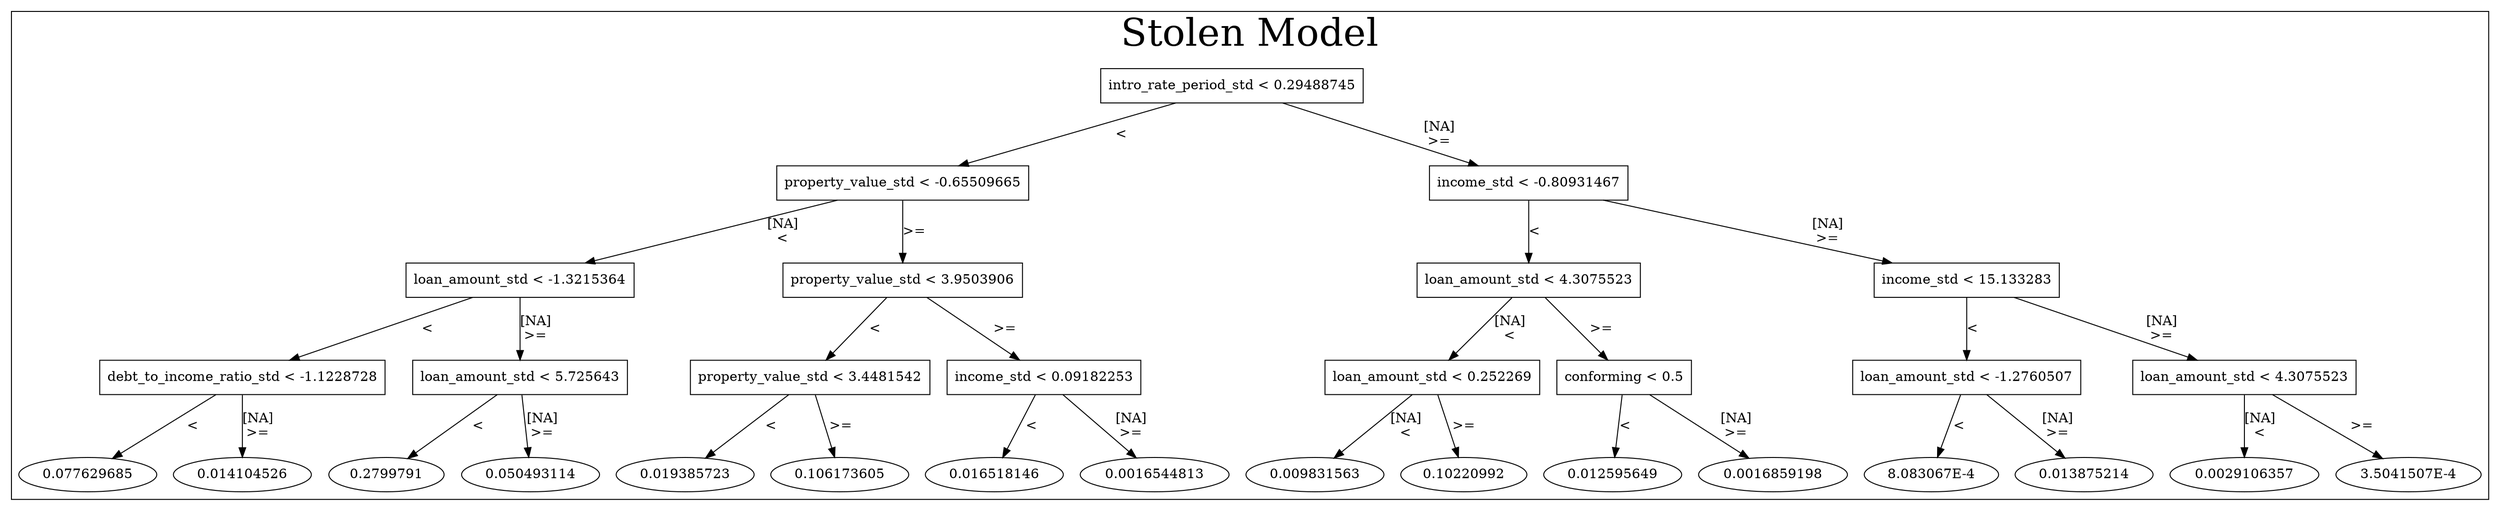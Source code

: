 /*
Generated by:
    http://https://github.com/h2oai/h2o-3/tree/master/h2o-genmodel/src/main/java/hex/genmodel/tools/PrintMojo.java
*/

/*
On a mac:

$ brew install graphviz
$ dot -Tpng file.gv -o file.png
$ open file.png
*/

digraph G {

subgraph cluster_0 {
/* Nodes */

/* Level 0 */
{
"SG_0_Node_0" [shape=box, fontsize=14, label="intro_rate_period_std < 0.29488745"]
}

/* Level 1 */
{
"SG_0_Node_1" [shape=box, fontsize=14, label="property_value_std < -0.65509665"]
"SG_0_Node_2" [shape=box, fontsize=14, label="income_std < -0.80931467"]
}

/* Level 2 */
{
"SG_0_Node_3" [shape=box, fontsize=14, label="loan_amount_std < -1.3215364"]
"SG_0_Node_4" [shape=box, fontsize=14, label="property_value_std < 3.9503906"]
"SG_0_Node_5" [shape=box, fontsize=14, label="loan_amount_std < 4.3075523"]
"SG_0_Node_6" [shape=box, fontsize=14, label="income_std < 15.133283"]
}

/* Level 3 */
{
"SG_0_Node_7" [shape=box, fontsize=14, label="debt_to_income_ratio_std < -1.1228728"]
"SG_0_Node_8" [shape=box, fontsize=14, label="loan_amount_std < 5.725643"]
"SG_0_Node_9" [shape=box, fontsize=14, label="property_value_std < 3.4481542"]
"SG_0_Node_10" [shape=box, fontsize=14, label="income_std < 0.09182253"]
"SG_0_Node_11" [shape=box, fontsize=14, label="loan_amount_std < 0.252269"]
"SG_0_Node_12" [shape=box, fontsize=14, label="conforming < 0.5"]
"SG_0_Node_13" [shape=box, fontsize=14, label="loan_amount_std < -1.2760507"]
"SG_0_Node_14" [shape=box, fontsize=14, label="loan_amount_std < 4.3075523"]
}

/* Level 4 */
{
"SG_0_Node_31" [fontsize=14, label="0.077629685"]
"SG_0_Node_32" [fontsize=14, label="0.014104526"]
"SG_0_Node_33" [fontsize=14, label="0.2799791"]
"SG_0_Node_34" [fontsize=14, label="0.050493114"]
"SG_0_Node_35" [fontsize=14, label="0.019385723"]
"SG_0_Node_36" [fontsize=14, label="0.106173605"]
"SG_0_Node_37" [fontsize=14, label="0.016518146"]
"SG_0_Node_38" [fontsize=14, label="0.0016544813"]
"SG_0_Node_39" [fontsize=14, label="0.009831563"]
"SG_0_Node_40" [fontsize=14, label="0.10220992"]
"SG_0_Node_41" [fontsize=14, label="0.012595649"]
"SG_0_Node_42" [fontsize=14, label="0.0016859198"]
"SG_0_Node_43" [fontsize=14, label="8.083067E-4"]
"SG_0_Node_44" [fontsize=14, label="0.013875214"]
"SG_0_Node_45" [fontsize=14, label="0.0029106357"]
"SG_0_Node_46" [fontsize=14, label="3.5041507E-4"]
}

/* Edges */
"SG_0_Node_0" -> "SG_0_Node_1" [fontsize=14, label="<
"]
"SG_0_Node_0" -> "SG_0_Node_2" [fontsize=14, label="[NA]
>=
"]
"SG_0_Node_2" -> "SG_0_Node_5" [fontsize=14, label="<
"]
"SG_0_Node_2" -> "SG_0_Node_6" [fontsize=14, label="[NA]
>=
"]
"SG_0_Node_6" -> "SG_0_Node_13" [fontsize=14, label="<
"]
"SG_0_Node_6" -> "SG_0_Node_14" [fontsize=14, label="[NA]
>=
"]
"SG_0_Node_14" -> "SG_0_Node_45" [fontsize=14, label="[NA]
<
"]
"SG_0_Node_14" -> "SG_0_Node_46" [fontsize=14, label=">=
"]
"SG_0_Node_13" -> "SG_0_Node_43" [fontsize=14, label="<
"]
"SG_0_Node_13" -> "SG_0_Node_44" [fontsize=14, label="[NA]
>=
"]
"SG_0_Node_5" -> "SG_0_Node_11" [fontsize=14, label="[NA]
<
"]
"SG_0_Node_5" -> "SG_0_Node_12" [fontsize=14, label=">=
"]
"SG_0_Node_12" -> "SG_0_Node_41" [fontsize=14, label="<
"]
"SG_0_Node_12" -> "SG_0_Node_42" [fontsize=14, label="[NA]
>=
"]
"SG_0_Node_11" -> "SG_0_Node_39" [fontsize=14, label="[NA]
<
"]
"SG_0_Node_11" -> "SG_0_Node_40" [fontsize=14, label=">=
"]
"SG_0_Node_1" -> "SG_0_Node_3" [fontsize=14, label="[NA]
<
"]
"SG_0_Node_1" -> "SG_0_Node_4" [fontsize=14, label=">=
"]
"SG_0_Node_4" -> "SG_0_Node_9" [fontsize=14, label="<
"]
"SG_0_Node_4" -> "SG_0_Node_10" [fontsize=14, label=">=
"]
"SG_0_Node_10" -> "SG_0_Node_37" [fontsize=14, label="<
"]
"SG_0_Node_10" -> "SG_0_Node_38" [fontsize=14, label="[NA]
>=
"]
"SG_0_Node_9" -> "SG_0_Node_35" [fontsize=14, label="<
"]
"SG_0_Node_9" -> "SG_0_Node_36" [fontsize=14, label=">=
"]
"SG_0_Node_3" -> "SG_0_Node_7" [fontsize=14, label="<
"]
"SG_0_Node_3" -> "SG_0_Node_8" [fontsize=14, label="[NA]
>=
"]
"SG_0_Node_8" -> "SG_0_Node_33" [fontsize=14, label="<
"]
"SG_0_Node_8" -> "SG_0_Node_34" [fontsize=14, label="[NA]
>=
"]
"SG_0_Node_7" -> "SG_0_Node_31" [fontsize=14, label="<
"]
"SG_0_Node_7" -> "SG_0_Node_32" [fontsize=14, label="[NA]
>=
"]

fontsize=40
label="Stolen Model"
}

}

